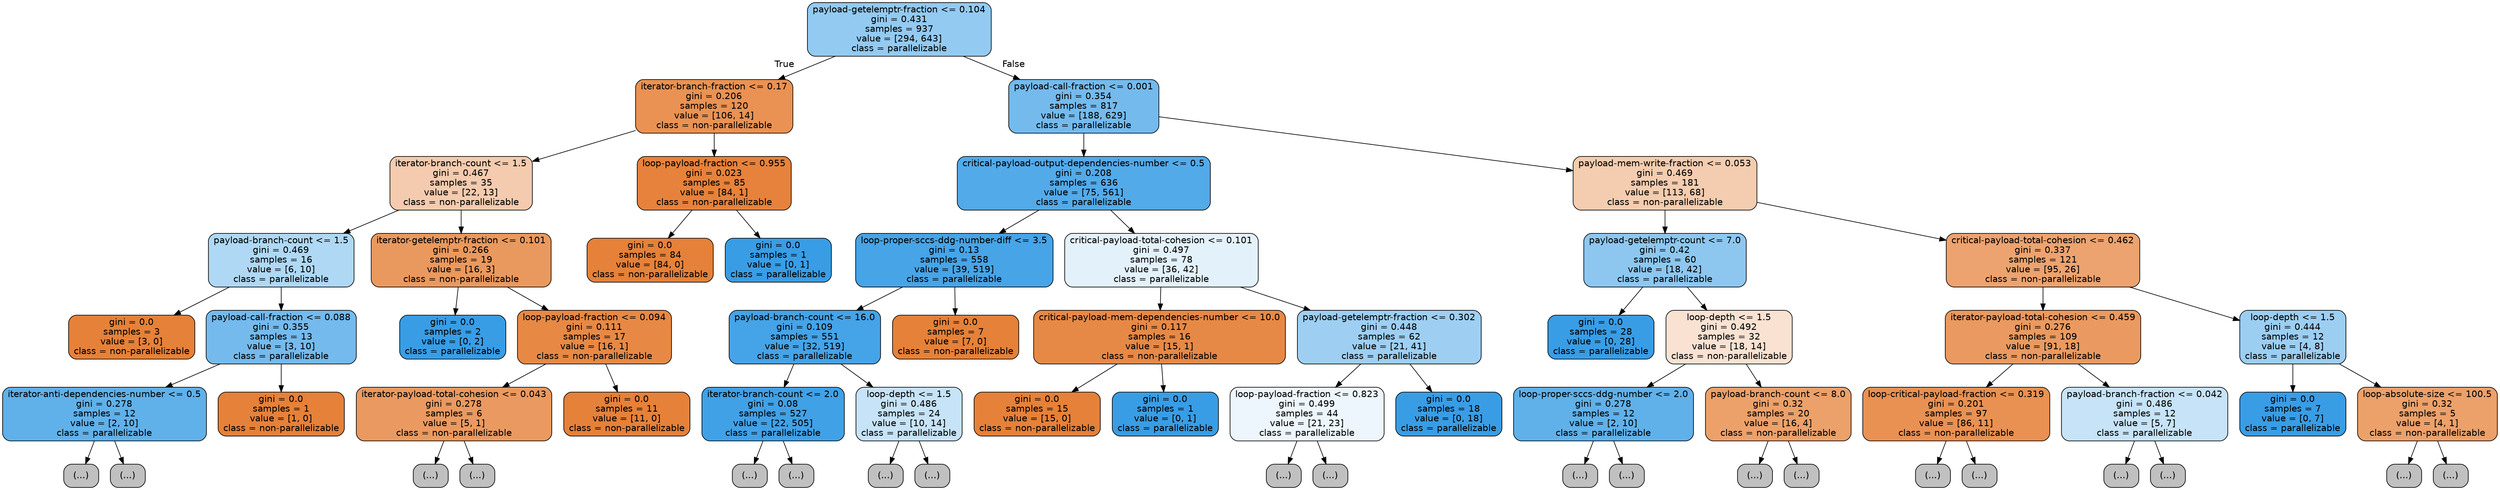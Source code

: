 digraph Tree {
node [shape=box, style="filled, rounded", color="black", fontname=helvetica] ;
edge [fontname=helvetica] ;
0 [label="payload-getelemptr-fraction <= 0.104\ngini = 0.431\nsamples = 937\nvalue = [294, 643]\nclass = parallelizable", fillcolor="#399de58a"] ;
1 [label="iterator-branch-fraction <= 0.17\ngini = 0.206\nsamples = 120\nvalue = [106, 14]\nclass = non-parallelizable", fillcolor="#e58139dd"] ;
0 -> 1 [labeldistance=2.5, labelangle=45, headlabel="True"] ;
2 [label="iterator-branch-count <= 1.5\ngini = 0.467\nsamples = 35\nvalue = [22, 13]\nclass = non-parallelizable", fillcolor="#e5813968"] ;
1 -> 2 ;
3 [label="payload-branch-count <= 1.5\ngini = 0.469\nsamples = 16\nvalue = [6, 10]\nclass = parallelizable", fillcolor="#399de566"] ;
2 -> 3 ;
4 [label="gini = 0.0\nsamples = 3\nvalue = [3, 0]\nclass = non-parallelizable", fillcolor="#e58139ff"] ;
3 -> 4 ;
5 [label="payload-call-fraction <= 0.088\ngini = 0.355\nsamples = 13\nvalue = [3, 10]\nclass = parallelizable", fillcolor="#399de5b3"] ;
3 -> 5 ;
6 [label="iterator-anti-dependencies-number <= 0.5\ngini = 0.278\nsamples = 12\nvalue = [2, 10]\nclass = parallelizable", fillcolor="#399de5cc"] ;
5 -> 6 ;
7 [label="(...)", fillcolor="#C0C0C0"] ;
6 -> 7 ;
10 [label="(...)", fillcolor="#C0C0C0"] ;
6 -> 10 ;
11 [label="gini = 0.0\nsamples = 1\nvalue = [1, 0]\nclass = non-parallelizable", fillcolor="#e58139ff"] ;
5 -> 11 ;
12 [label="iterator-getelemptr-fraction <= 0.101\ngini = 0.266\nsamples = 19\nvalue = [16, 3]\nclass = non-parallelizable", fillcolor="#e58139cf"] ;
2 -> 12 ;
13 [label="gini = 0.0\nsamples = 2\nvalue = [0, 2]\nclass = parallelizable", fillcolor="#399de5ff"] ;
12 -> 13 ;
14 [label="loop-payload-fraction <= 0.094\ngini = 0.111\nsamples = 17\nvalue = [16, 1]\nclass = non-parallelizable", fillcolor="#e58139ef"] ;
12 -> 14 ;
15 [label="iterator-payload-total-cohesion <= 0.043\ngini = 0.278\nsamples = 6\nvalue = [5, 1]\nclass = non-parallelizable", fillcolor="#e58139cc"] ;
14 -> 15 ;
16 [label="(...)", fillcolor="#C0C0C0"] ;
15 -> 16 ;
17 [label="(...)", fillcolor="#C0C0C0"] ;
15 -> 17 ;
18 [label="gini = 0.0\nsamples = 11\nvalue = [11, 0]\nclass = non-parallelizable", fillcolor="#e58139ff"] ;
14 -> 18 ;
19 [label="loop-payload-fraction <= 0.955\ngini = 0.023\nsamples = 85\nvalue = [84, 1]\nclass = non-parallelizable", fillcolor="#e58139fc"] ;
1 -> 19 ;
20 [label="gini = 0.0\nsamples = 84\nvalue = [84, 0]\nclass = non-parallelizable", fillcolor="#e58139ff"] ;
19 -> 20 ;
21 [label="gini = 0.0\nsamples = 1\nvalue = [0, 1]\nclass = parallelizable", fillcolor="#399de5ff"] ;
19 -> 21 ;
22 [label="payload-call-fraction <= 0.001\ngini = 0.354\nsamples = 817\nvalue = [188, 629]\nclass = parallelizable", fillcolor="#399de5b3"] ;
0 -> 22 [labeldistance=2.5, labelangle=-45, headlabel="False"] ;
23 [label="critical-payload-output-dependencies-number <= 0.5\ngini = 0.208\nsamples = 636\nvalue = [75, 561]\nclass = parallelizable", fillcolor="#399de5dd"] ;
22 -> 23 ;
24 [label="loop-proper-sccs-ddg-number-diff <= 3.5\ngini = 0.13\nsamples = 558\nvalue = [39, 519]\nclass = parallelizable", fillcolor="#399de5ec"] ;
23 -> 24 ;
25 [label="payload-branch-count <= 16.0\ngini = 0.109\nsamples = 551\nvalue = [32, 519]\nclass = parallelizable", fillcolor="#399de5ef"] ;
24 -> 25 ;
26 [label="iterator-branch-count <= 2.0\ngini = 0.08\nsamples = 527\nvalue = [22, 505]\nclass = parallelizable", fillcolor="#399de5f4"] ;
25 -> 26 ;
27 [label="(...)", fillcolor="#C0C0C0"] ;
26 -> 27 ;
70 [label="(...)", fillcolor="#C0C0C0"] ;
26 -> 70 ;
71 [label="loop-depth <= 1.5\ngini = 0.486\nsamples = 24\nvalue = [10, 14]\nclass = parallelizable", fillcolor="#399de549"] ;
25 -> 71 ;
72 [label="(...)", fillcolor="#C0C0C0"] ;
71 -> 72 ;
73 [label="(...)", fillcolor="#C0C0C0"] ;
71 -> 73 ;
76 [label="gini = 0.0\nsamples = 7\nvalue = [7, 0]\nclass = non-parallelizable", fillcolor="#e58139ff"] ;
24 -> 76 ;
77 [label="critical-payload-total-cohesion <= 0.101\ngini = 0.497\nsamples = 78\nvalue = [36, 42]\nclass = parallelizable", fillcolor="#399de524"] ;
23 -> 77 ;
78 [label="critical-payload-mem-dependencies-number <= 10.0\ngini = 0.117\nsamples = 16\nvalue = [15, 1]\nclass = non-parallelizable", fillcolor="#e58139ee"] ;
77 -> 78 ;
79 [label="gini = 0.0\nsamples = 15\nvalue = [15, 0]\nclass = non-parallelizable", fillcolor="#e58139ff"] ;
78 -> 79 ;
80 [label="gini = 0.0\nsamples = 1\nvalue = [0, 1]\nclass = parallelizable", fillcolor="#399de5ff"] ;
78 -> 80 ;
81 [label="payload-getelemptr-fraction <= 0.302\ngini = 0.448\nsamples = 62\nvalue = [21, 41]\nclass = parallelizable", fillcolor="#399de57c"] ;
77 -> 81 ;
82 [label="loop-payload-fraction <= 0.823\ngini = 0.499\nsamples = 44\nvalue = [21, 23]\nclass = parallelizable", fillcolor="#399de516"] ;
81 -> 82 ;
83 [label="(...)", fillcolor="#C0C0C0"] ;
82 -> 83 ;
86 [label="(...)", fillcolor="#C0C0C0"] ;
82 -> 86 ;
99 [label="gini = 0.0\nsamples = 18\nvalue = [0, 18]\nclass = parallelizable", fillcolor="#399de5ff"] ;
81 -> 99 ;
100 [label="payload-mem-write-fraction <= 0.053\ngini = 0.469\nsamples = 181\nvalue = [113, 68]\nclass = non-parallelizable", fillcolor="#e5813966"] ;
22 -> 100 ;
101 [label="payload-getelemptr-count <= 7.0\ngini = 0.42\nsamples = 60\nvalue = [18, 42]\nclass = parallelizable", fillcolor="#399de592"] ;
100 -> 101 ;
102 [label="gini = 0.0\nsamples = 28\nvalue = [0, 28]\nclass = parallelizable", fillcolor="#399de5ff"] ;
101 -> 102 ;
103 [label="loop-depth <= 1.5\ngini = 0.492\nsamples = 32\nvalue = [18, 14]\nclass = non-parallelizable", fillcolor="#e5813939"] ;
101 -> 103 ;
104 [label="loop-proper-sccs-ddg-number <= 2.0\ngini = 0.278\nsamples = 12\nvalue = [2, 10]\nclass = parallelizable", fillcolor="#399de5cc"] ;
103 -> 104 ;
105 [label="(...)", fillcolor="#C0C0C0"] ;
104 -> 105 ;
106 [label="(...)", fillcolor="#C0C0C0"] ;
104 -> 106 ;
107 [label="payload-branch-count <= 8.0\ngini = 0.32\nsamples = 20\nvalue = [16, 4]\nclass = non-parallelizable", fillcolor="#e58139bf"] ;
103 -> 107 ;
108 [label="(...)", fillcolor="#C0C0C0"] ;
107 -> 108 ;
109 [label="(...)", fillcolor="#C0C0C0"] ;
107 -> 109 ;
110 [label="critical-payload-total-cohesion <= 0.462\ngini = 0.337\nsamples = 121\nvalue = [95, 26]\nclass = non-parallelizable", fillcolor="#e58139b9"] ;
100 -> 110 ;
111 [label="iterator-payload-total-cohesion <= 0.459\ngini = 0.276\nsamples = 109\nvalue = [91, 18]\nclass = non-parallelizable", fillcolor="#e58139cd"] ;
110 -> 111 ;
112 [label="loop-critical-payload-fraction <= 0.319\ngini = 0.201\nsamples = 97\nvalue = [86, 11]\nclass = non-parallelizable", fillcolor="#e58139de"] ;
111 -> 112 ;
113 [label="(...)", fillcolor="#C0C0C0"] ;
112 -> 113 ;
128 [label="(...)", fillcolor="#C0C0C0"] ;
112 -> 128 ;
131 [label="payload-branch-fraction <= 0.042\ngini = 0.486\nsamples = 12\nvalue = [5, 7]\nclass = parallelizable", fillcolor="#399de549"] ;
111 -> 131 ;
132 [label="(...)", fillcolor="#C0C0C0"] ;
131 -> 132 ;
133 [label="(...)", fillcolor="#C0C0C0"] ;
131 -> 133 ;
136 [label="loop-depth <= 1.5\ngini = 0.444\nsamples = 12\nvalue = [4, 8]\nclass = parallelizable", fillcolor="#399de57f"] ;
110 -> 136 ;
137 [label="gini = 0.0\nsamples = 7\nvalue = [0, 7]\nclass = parallelizable", fillcolor="#399de5ff"] ;
136 -> 137 ;
138 [label="loop-absolute-size <= 100.5\ngini = 0.32\nsamples = 5\nvalue = [4, 1]\nclass = non-parallelizable", fillcolor="#e58139bf"] ;
136 -> 138 ;
139 [label="(...)", fillcolor="#C0C0C0"] ;
138 -> 139 ;
140 [label="(...)", fillcolor="#C0C0C0"] ;
138 -> 140 ;
}